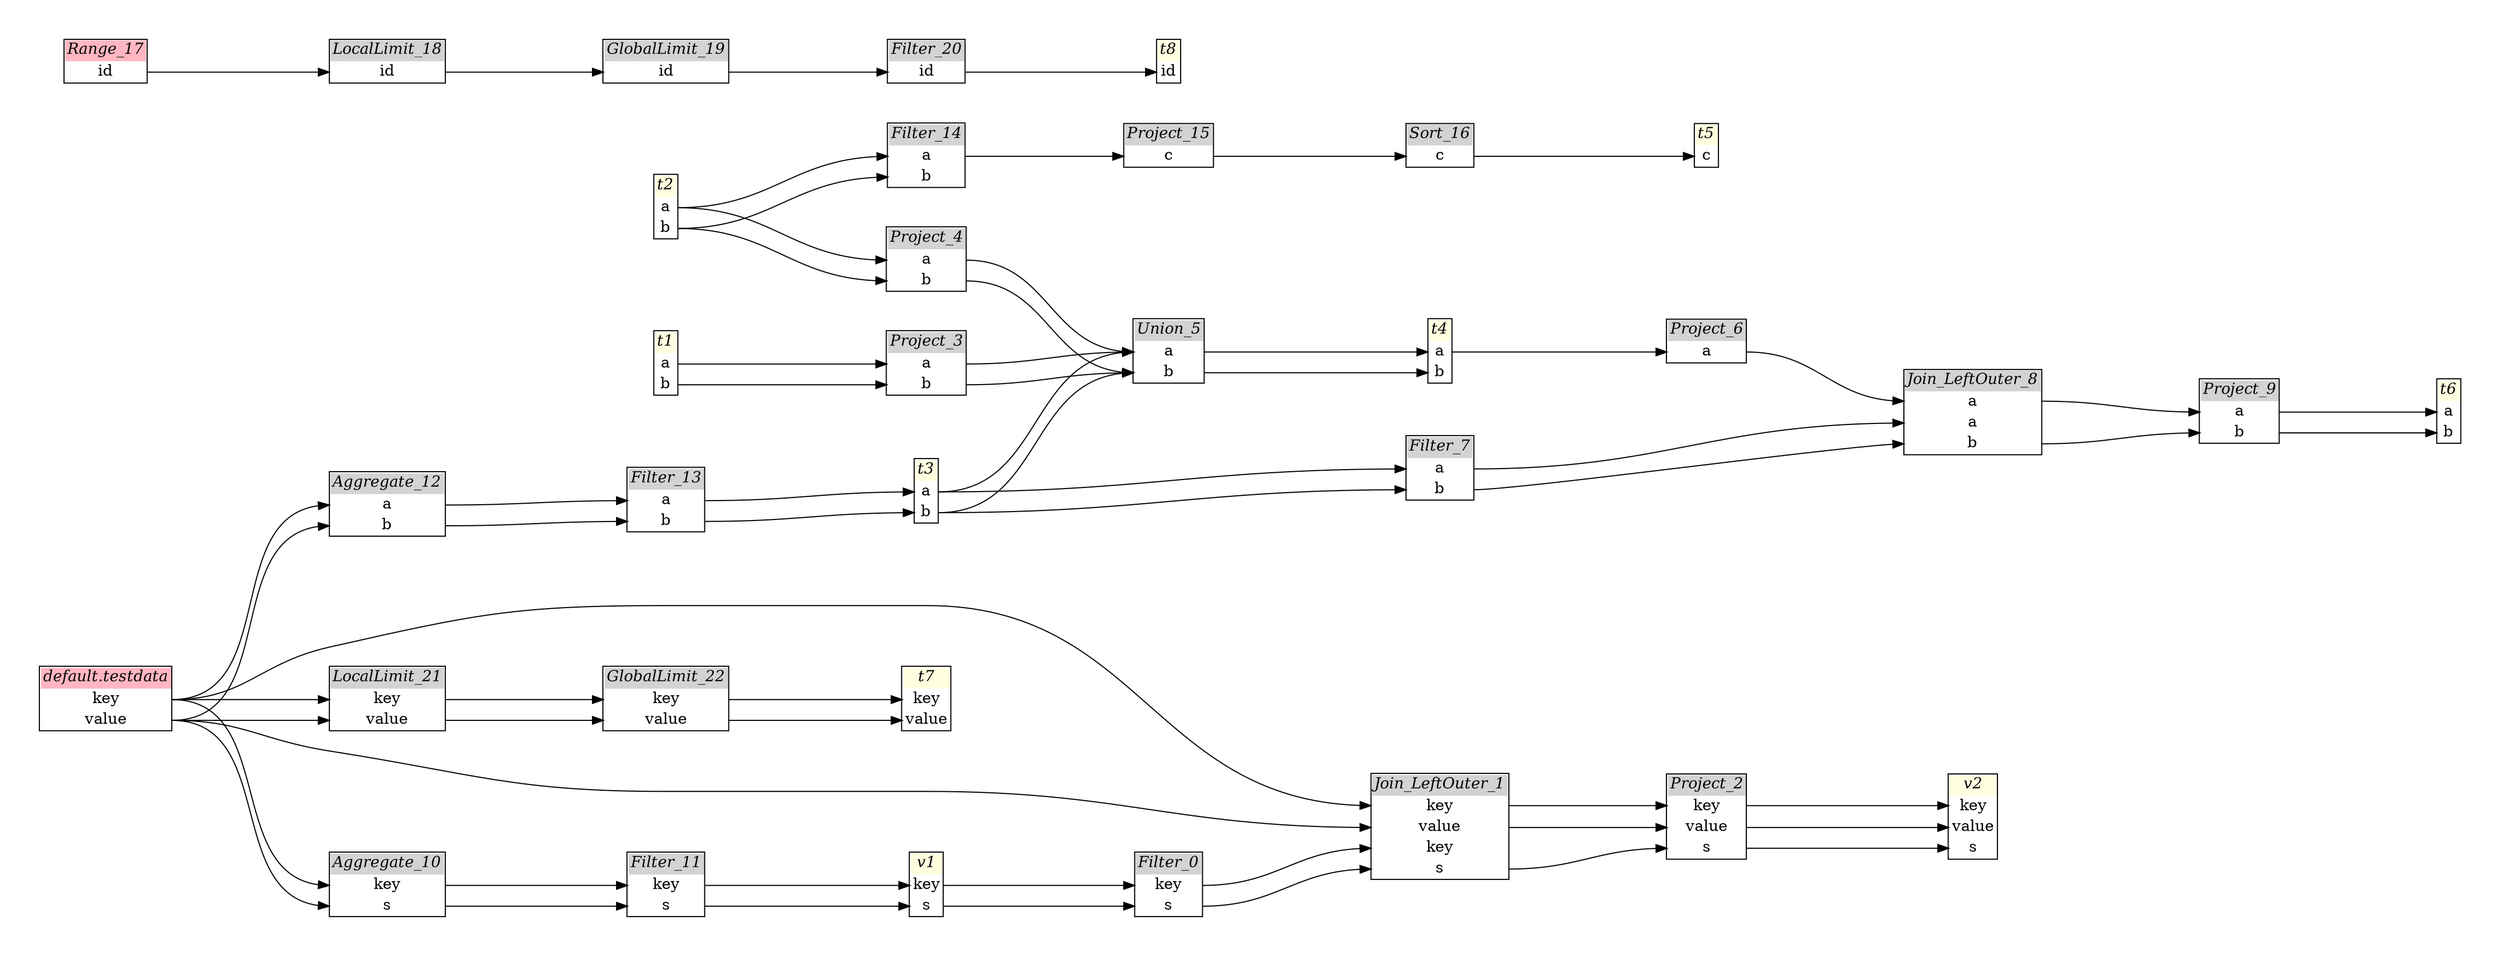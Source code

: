 // Automatically generated by SQLFlowTestSuite


digraph {
  graph [pad="0.5", nodesep="0.5", ranksep="2", fontname="Helvetica"];
  node [shape=plain]
  rankdir=LR;

  
"Aggregate_10" [label=<
<table border="1" cellborder="0" cellspacing="0">
  <tr><td bgcolor="lightgray" port="nodeName"><i>Aggregate_10</i></td></tr>
  <tr><td port="0">key</td></tr>
<tr><td port="1">s</td></tr>
</table>>];
     

"Aggregate_12" [label=<
<table border="1" cellborder="0" cellspacing="0">
  <tr><td bgcolor="lightgray" port="nodeName"><i>Aggregate_12</i></td></tr>
  <tr><td port="0">a</td></tr>
<tr><td port="1">b</td></tr>
</table>>];
     

"Filter_0" [label=<
<table border="1" cellborder="0" cellspacing="0">
  <tr><td bgcolor="lightgray" port="nodeName"><i>Filter_0</i></td></tr>
  <tr><td port="0">key</td></tr>
<tr><td port="1">s</td></tr>
</table>>];
     

"Filter_11" [label=<
<table border="1" cellborder="0" cellspacing="0">
  <tr><td bgcolor="lightgray" port="nodeName"><i>Filter_11</i></td></tr>
  <tr><td port="0">key</td></tr>
<tr><td port="1">s</td></tr>
</table>>];
     

"Filter_13" [label=<
<table border="1" cellborder="0" cellspacing="0">
  <tr><td bgcolor="lightgray" port="nodeName"><i>Filter_13</i></td></tr>
  <tr><td port="0">a</td></tr>
<tr><td port="1">b</td></tr>
</table>>];
     

"Filter_14" [label=<
<table border="1" cellborder="0" cellspacing="0">
  <tr><td bgcolor="lightgray" port="nodeName"><i>Filter_14</i></td></tr>
  <tr><td port="0">a</td></tr>
<tr><td port="1">b</td></tr>
</table>>];
     

"Filter_20" [label=<
<table border="1" cellborder="0" cellspacing="0">
  <tr><td bgcolor="lightgray" port="nodeName"><i>Filter_20</i></td></tr>
  <tr><td port="0">id</td></tr>
</table>>];
     

"Filter_7" [label=<
<table border="1" cellborder="0" cellspacing="0">
  <tr><td bgcolor="lightgray" port="nodeName"><i>Filter_7</i></td></tr>
  <tr><td port="0">a</td></tr>
<tr><td port="1">b</td></tr>
</table>>];
     

"GlobalLimit_19" [label=<
<table border="1" cellborder="0" cellspacing="0">
  <tr><td bgcolor="lightgray" port="nodeName"><i>GlobalLimit_19</i></td></tr>
  <tr><td port="0">id</td></tr>
</table>>];
     

"GlobalLimit_22" [label=<
<table border="1" cellborder="0" cellspacing="0">
  <tr><td bgcolor="lightgray" port="nodeName"><i>GlobalLimit_22</i></td></tr>
  <tr><td port="0">key</td></tr>
<tr><td port="1">value</td></tr>
</table>>];
     

"Join_LeftOuter_1" [label=<
<table border="1" cellborder="0" cellspacing="0">
  <tr><td bgcolor="lightgray" port="nodeName"><i>Join_LeftOuter_1</i></td></tr>
  <tr><td port="0">key</td></tr>
<tr><td port="1">value</td></tr>
<tr><td port="2">key</td></tr>
<tr><td port="3">s</td></tr>
</table>>];
     

"Join_LeftOuter_8" [label=<
<table border="1" cellborder="0" cellspacing="0">
  <tr><td bgcolor="lightgray" port="nodeName"><i>Join_LeftOuter_8</i></td></tr>
  <tr><td port="0">a</td></tr>
<tr><td port="1">a</td></tr>
<tr><td port="2">b</td></tr>
</table>>];
     

"LocalLimit_18" [label=<
<table border="1" cellborder="0" cellspacing="0">
  <tr><td bgcolor="lightgray" port="nodeName"><i>LocalLimit_18</i></td></tr>
  <tr><td port="0">id</td></tr>
</table>>];
     

"LocalLimit_21" [label=<
<table border="1" cellborder="0" cellspacing="0">
  <tr><td bgcolor="lightgray" port="nodeName"><i>LocalLimit_21</i></td></tr>
  <tr><td port="0">key</td></tr>
<tr><td port="1">value</td></tr>
</table>>];
     

"Project_15" [label=<
<table border="1" cellborder="0" cellspacing="0">
  <tr><td bgcolor="lightgray" port="nodeName"><i>Project_15</i></td></tr>
  <tr><td port="0">c</td></tr>
</table>>];
     

"Project_2" [label=<
<table border="1" cellborder="0" cellspacing="0">
  <tr><td bgcolor="lightgray" port="nodeName"><i>Project_2</i></td></tr>
  <tr><td port="0">key</td></tr>
<tr><td port="1">value</td></tr>
<tr><td port="2">s</td></tr>
</table>>];
     

"Project_3" [label=<
<table border="1" cellborder="0" cellspacing="0">
  <tr><td bgcolor="lightgray" port="nodeName"><i>Project_3</i></td></tr>
  <tr><td port="0">a</td></tr>
<tr><td port="1">b</td></tr>
</table>>];
     

"Project_4" [label=<
<table border="1" cellborder="0" cellspacing="0">
  <tr><td bgcolor="lightgray" port="nodeName"><i>Project_4</i></td></tr>
  <tr><td port="0">a</td></tr>
<tr><td port="1">b</td></tr>
</table>>];
     

"Project_6" [label=<
<table border="1" cellborder="0" cellspacing="0">
  <tr><td bgcolor="lightgray" port="nodeName"><i>Project_6</i></td></tr>
  <tr><td port="0">a</td></tr>
</table>>];
     

"Project_9" [label=<
<table border="1" cellborder="0" cellspacing="0">
  <tr><td bgcolor="lightgray" port="nodeName"><i>Project_9</i></td></tr>
  <tr><td port="0">a</td></tr>
<tr><td port="1">b</td></tr>
</table>>];
     

"Range_17" [label=<
<table border="1" cellborder="0" cellspacing="0">
  <tr><td bgcolor="lightpink" port="nodeName"><i>Range_17</i></td></tr>
  <tr><td port="0">id</td></tr>
</table>>];
     

"Sort_16" [label=<
<table border="1" cellborder="0" cellspacing="0">
  <tr><td bgcolor="lightgray" port="nodeName"><i>Sort_16</i></td></tr>
  <tr><td port="0">c</td></tr>
</table>>];
     

"Union_5" [label=<
<table border="1" cellborder="0" cellspacing="0">
  <tr><td bgcolor="lightgray" port="nodeName"><i>Union_5</i></td></tr>
  <tr><td port="0">a</td></tr>
<tr><td port="1">b</td></tr>
</table>>];
     

"default.testdata" [label=<
<table border="1" cellborder="0" cellspacing="0">
  <tr><td bgcolor="lightpink" port="nodeName"><i>default.testdata</i></td></tr>
  <tr><td port="0">key</td></tr>
<tr><td port="1">value</td></tr>
</table>>];
     

"t1" [label=<
<table border="1" cellborder="0" cellspacing="0">
  <tr><td bgcolor="lightyellow" port="nodeName"><i>t1</i></td></tr>
  <tr><td port="0">a</td></tr>
<tr><td port="1">b</td></tr>
</table>>];
     

"t2" [label=<
<table border="1" cellborder="0" cellspacing="0">
  <tr><td bgcolor="lightyellow" port="nodeName"><i>t2</i></td></tr>
  <tr><td port="0">a</td></tr>
<tr><td port="1">b</td></tr>
</table>>];
     

"t3" [label=<
<table border="1" cellborder="0" cellspacing="0">
  <tr><td bgcolor="lightyellow" port="nodeName"><i>t3</i></td></tr>
  <tr><td port="0">a</td></tr>
<tr><td port="1">b</td></tr>
</table>>];
     

"t4" [label=<
<table border="1" cellborder="0" cellspacing="0">
  <tr><td bgcolor="lightyellow" port="nodeName"><i>t4</i></td></tr>
  <tr><td port="0">a</td></tr>
<tr><td port="1">b</td></tr>
</table>>];
     

"t5" [label=<
<table border="1" cellborder="0" cellspacing="0">
  <tr><td bgcolor="lightyellow" port="nodeName"><i>t5</i></td></tr>
  <tr><td port="0">c</td></tr>
</table>>];
     

"t6" [label=<
<table border="1" cellborder="0" cellspacing="0">
  <tr><td bgcolor="lightyellow" port="nodeName"><i>t6</i></td></tr>
  <tr><td port="0">a</td></tr>
<tr><td port="1">b</td></tr>
</table>>];
     

"t7" [label=<
<table border="1" cellborder="0" cellspacing="0">
  <tr><td bgcolor="lightyellow" port="nodeName"><i>t7</i></td></tr>
  <tr><td port="0">key</td></tr>
<tr><td port="1">value</td></tr>
</table>>];
     

"t8" [label=<
<table border="1" cellborder="0" cellspacing="0">
  <tr><td bgcolor="lightyellow" port="nodeName"><i>t8</i></td></tr>
  <tr><td port="0">id</td></tr>
</table>>];
     

"v1" [label=<
<table border="1" cellborder="0" cellspacing="0">
  <tr><td bgcolor="lightyellow" port="nodeName"><i>v1</i></td></tr>
  <tr><td port="0">key</td></tr>
<tr><td port="1">s</td></tr>
</table>>];
     

"v2" [label=<
<table border="1" cellborder="0" cellspacing="0">
  <tr><td bgcolor="lightyellow" port="nodeName"><i>v2</i></td></tr>
  <tr><td port="0">key</td></tr>
<tr><td port="1">value</td></tr>
<tr><td port="2">s</td></tr>
</table>>];
     
  "Aggregate_10":0 -> "Filter_11":0;
"Aggregate_10":1 -> "Filter_11":1;
"Aggregate_12":0 -> "Filter_13":0;
"Aggregate_12":1 -> "Filter_13":1;
"Filter_0":0 -> "Join_LeftOuter_1":2;
"Filter_0":1 -> "Join_LeftOuter_1":3;
"Filter_11":0 -> "v1":0;
"Filter_11":1 -> "v1":1;
"Filter_13":0 -> "t3":0;
"Filter_13":1 -> "t3":1;
"Filter_14":0 -> "Project_15":0;
"Filter_20":0 -> "t8":0;
"Filter_7":0 -> "Join_LeftOuter_8":1;
"Filter_7":1 -> "Join_LeftOuter_8":2;
"GlobalLimit_19":0 -> "Filter_20":0;
"GlobalLimit_22":0 -> "t7":0;
"GlobalLimit_22":1 -> "t7":1;
"Join_LeftOuter_1":0 -> "Project_2":0;
"Join_LeftOuter_1":1 -> "Project_2":1;
"Join_LeftOuter_1":3 -> "Project_2":2;
"Join_LeftOuter_8":0 -> "Project_9":0;
"Join_LeftOuter_8":2 -> "Project_9":1;
"LocalLimit_18":0 -> "GlobalLimit_19":0;
"LocalLimit_21":0 -> "GlobalLimit_22":0;
"LocalLimit_21":1 -> "GlobalLimit_22":1;
"Project_15":0 -> "Sort_16":0;
"Project_2":0 -> "v2":0;
"Project_2":1 -> "v2":1;
"Project_2":2 -> "v2":2;
"Project_3":0 -> "Union_5":0
"Project_3":1 -> "Union_5":1
"Project_4":0 -> "Union_5":0
"Project_4":1 -> "Union_5":1
"Project_6":0 -> "Join_LeftOuter_8":0;
"Project_9":0 -> "t6":0;
"Project_9":1 -> "t6":1;
"Range_17":0 -> "LocalLimit_18":0;
"Sort_16":0 -> "t5":0;
"Union_5":0 -> "t4":0;
"Union_5":1 -> "t4":1;
"default.testdata":0 -> "Aggregate_10":0;
"default.testdata":0 -> "Aggregate_12":0;
"default.testdata":0 -> "Join_LeftOuter_1":0;
"default.testdata":0 -> "LocalLimit_21":0;
"default.testdata":1 -> "Aggregate_10":1;
"default.testdata":1 -> "Aggregate_12":1;
"default.testdata":1 -> "Join_LeftOuter_1":1;
"default.testdata":1 -> "LocalLimit_21":1;
"t1":0 -> "Project_3":0;
"t1":1 -> "Project_3":1;
"t2":0 -> "Filter_14":0;
"t2":0 -> "Project_4":0;
"t2":1 -> "Filter_14":1;
"t2":1 -> "Project_4":1;
"t3":0 -> "Filter_7":0;
"t3":0 -> "Union_5":0
"t3":1 -> "Filter_7":1;
"t3":1 -> "Union_5":1
"t4":0 -> "Project_6":0;
"v1":0 -> "Filter_0":0;
"v1":1 -> "Filter_0":1;
}
       